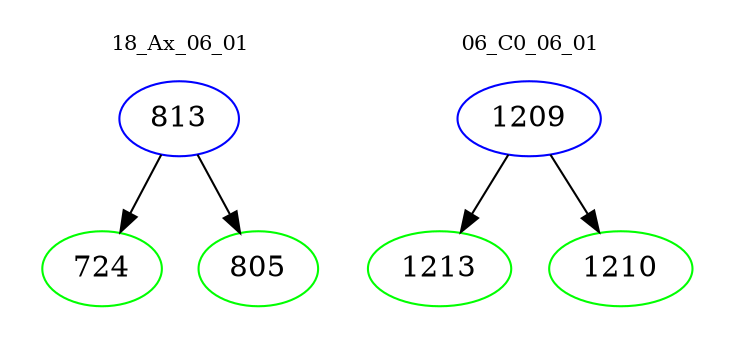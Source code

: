 digraph{
subgraph cluster_0 {
color = white
label = "18_Ax_06_01";
fontsize=10;
T0_813 [label="813", color="blue"]
T0_813 -> T0_724 [color="black"]
T0_724 [label="724", color="green"]
T0_813 -> T0_805 [color="black"]
T0_805 [label="805", color="green"]
}
subgraph cluster_1 {
color = white
label = "06_C0_06_01";
fontsize=10;
T1_1209 [label="1209", color="blue"]
T1_1209 -> T1_1213 [color="black"]
T1_1213 [label="1213", color="green"]
T1_1209 -> T1_1210 [color="black"]
T1_1210 [label="1210", color="green"]
}
}
